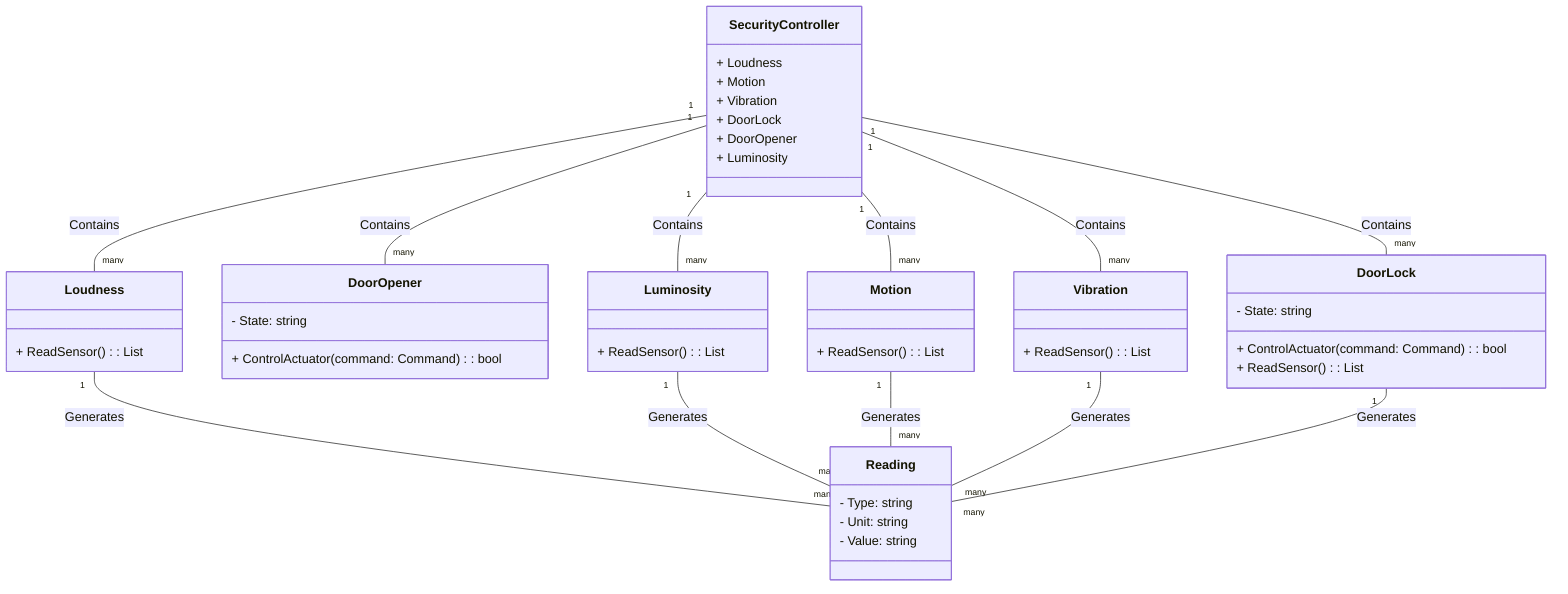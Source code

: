 classDiagram
    class DoorLock {
        - State: string
        + ControlActuator(command: Command): bool
        + ReadSensor(): List
        <Reading>
    }
    class DoorOpener {
        - State: string
        + ControlActuator(command: Command): bool
    }
    class Loudness {
        + ReadSensor(): List
        <Reading>
    }
    class Luminosity {
        + ReadSensor(): List
        <Reading>
    }
    class Motion {
        + ReadSensor(): List
        <Reading>
    }
    class SecurityController {
        + Loudness
        + Motion
        + Vibration
        + DoorLock
        + DoorOpener
        + Luminosity
    }
    class Vibration {
        + ReadSensor(): List
        <Reading>
    }
    class Reading {
        - Type: string
        - Unit: string
        - Value: string
    }
    
    SecurityController "1" -- "many" Loudness : Contains
    SecurityController "1" -- "many" Motion : Contains
    SecurityController "1" -- "many" Vibration : Contains
    SecurityController "1" -- "many" DoorLock : Contains
    SecurityController "1" -- "many" DoorOpener : Contains
    SecurityController "1" -- "many" Luminosity : Contains
    Loudness "1" -- "many" Reading : Generates
    Luminosity "1" -- "many" Reading : Generates
    Motion "1" -- "many" Reading : Generates
    Vibration "1" -- "many" Reading : Generates
    DoorLock "1" -- "many" Reading : Generates